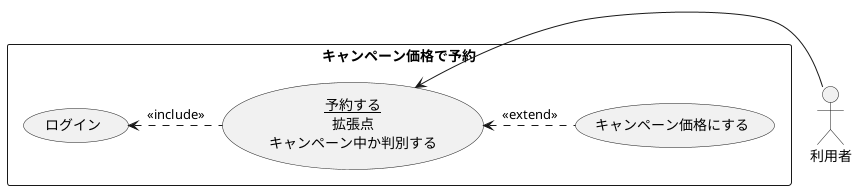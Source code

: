 @startuml ユースケース図
actor 利用者
rectangle キャンペーン価格で予約 {
usecase キャンペーン価格にする
usecase (<u>予約する</u>\n拡張点\nキャンペーン中か判別する) as input
usecase ログイン
}
input <. (キャンペーン価格にする) : <<extend>>
ログイン <. input : << include >>
input <- 利用者
@enduml